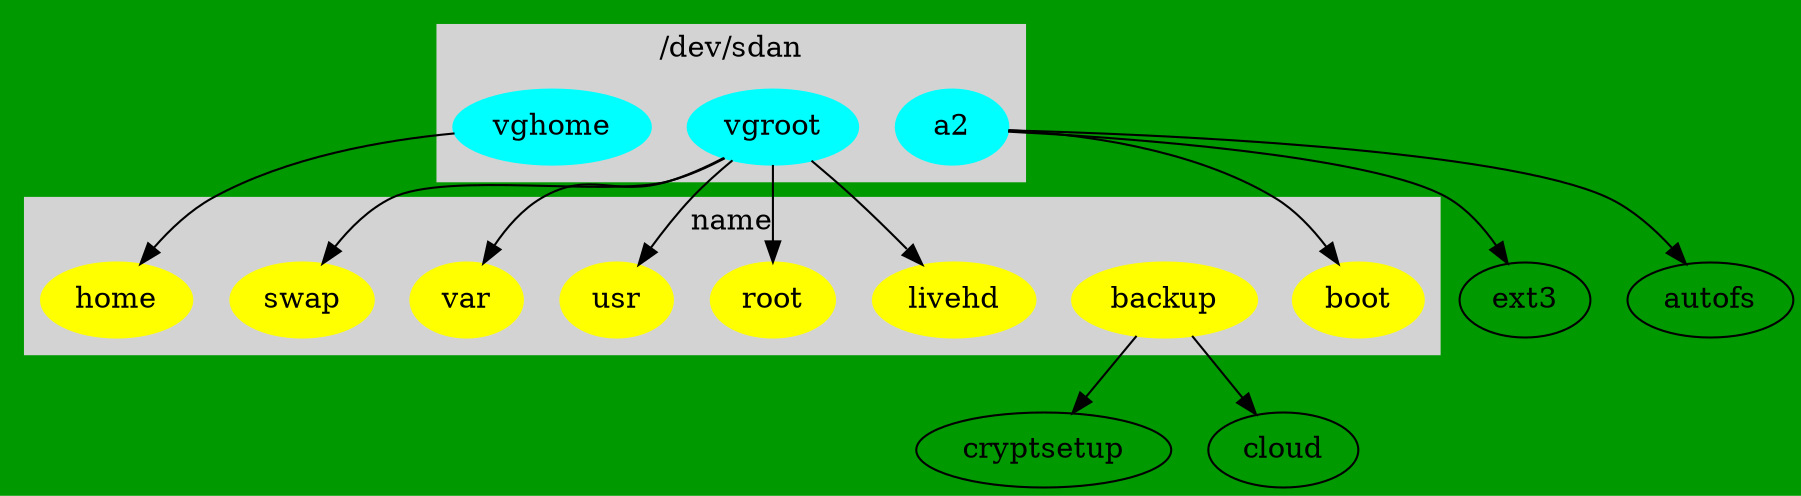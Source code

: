 // dot -Tpng  parted.dot -o line1.png
//  default ext4
digraph G {
  bgcolor ="#009900";

	subgraph cluster_0 {
		style=filled;
		color=lightgrey;
		node [style=filled,color=cyan];
		a2 ;
                vgroot;
                vghome;
		label = "/dev/sdan";
	}

	subgraph cluster_2 {
		style=filled;
		color=lightgrey;
		node [style=filled,color=yellow];
		boot;
		backup;
                livehd;
		root ;
                usr;
                var;
		swap;
		home;
		label = "name";
	}

	a2 -> boot;
	a2 -> ext3;
	a2 -> autofs;
        vgroot -> swap ;
        vgroot -> root ;
        vgroot -> usr ;
        vgroot -> var ;
        vghome -> home;
        vgroot ->livehd;
        backup -> cryptsetup;
        backup -> cloud;
}
